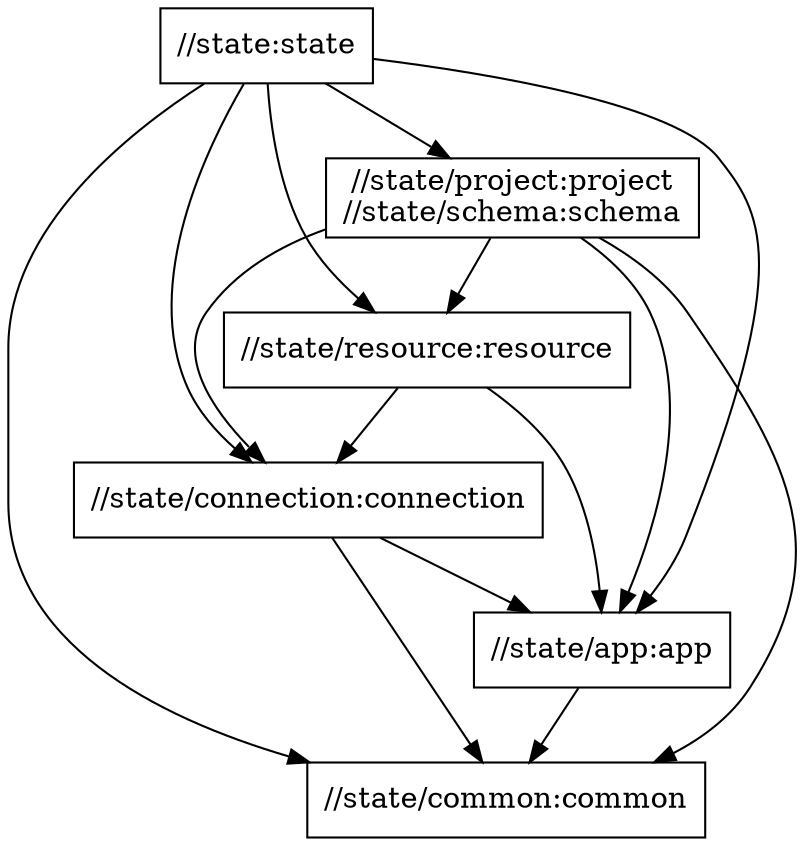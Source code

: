 digraph mygraph {
  node [shape=box];
  "//state:state"
  "//state:state" -> "//state/app:app"
  "//state:state" -> "//state/common:common"
  "//state:state" -> "//state/connection:connection"
  "//state:state" -> "//state/project:project\n//state/schema:schema"
  "//state:state" -> "//state/resource:resource"
  "//state/project:project\n//state/schema:schema"
  "//state/project:project\n//state/schema:schema" -> "//state/app:app"
  "//state/project:project\n//state/schema:schema" -> "//state/common:common"
  "//state/project:project\n//state/schema:schema" -> "//state/connection:connection"
  "//state/project:project\n//state/schema:schema" -> "//state/resource:resource"
  "//state/resource:resource"
  "//state/resource:resource" -> "//state/app:app"
  "//state/resource:resource" -> "//state/connection:connection"
  "//state/connection:connection"
  "//state/connection:connection" -> "//state/app:app"
  "//state/connection:connection" -> "//state/common:common"
  "//state/app:app"
  "//state/app:app" -> "//state/common:common"
  "//state/common:common"
}
